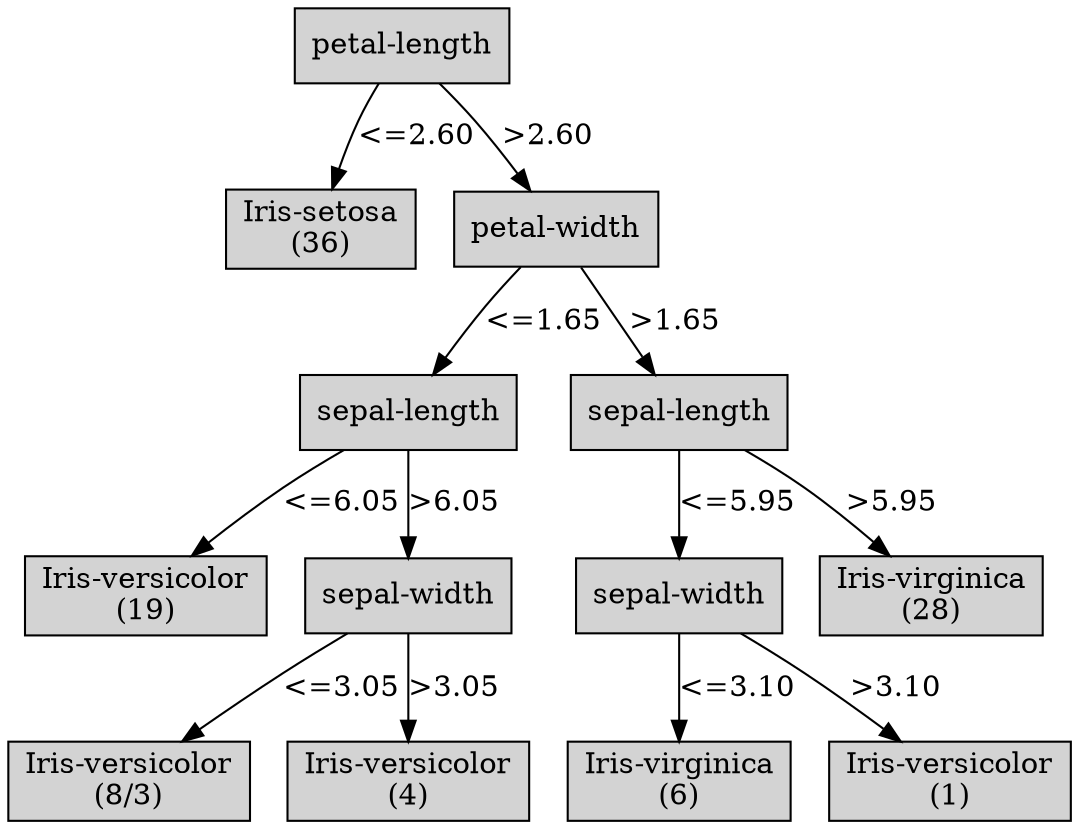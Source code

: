 digraph ID3_Tree {
"0" [shape=box, style=filled, label="petal-length
", weight=1]
"1" [shape=box, style=filled, label="Iris-setosa
(36)
", weight=2]
0 -> 1 [ label = "<=2.60"];
"2" [shape=box, style=filled, label="petal-width
", weight=2]
0 -> 2 [ label = ">2.60"];
"3" [shape=box, style=filled, label="sepal-length
", weight=3]
2 -> 3 [ label = "<=1.65"];
"4" [shape=box, style=filled, label="Iris-versicolor
(19)
", weight=4]
3 -> 4 [ label = "<=6.05"];
"5" [shape=box, style=filled, label="sepal-width
", weight=4]
3 -> 5 [ label = ">6.05"];
"6" [shape=box, style=filled, label="Iris-versicolor
(8/3)
", weight=5]
5 -> 6 [ label = "<=3.05"];
"7" [shape=box, style=filled, label="Iris-versicolor
(4)
", weight=5]
5 -> 7 [ label = ">3.05"];
"8" [shape=box, style=filled, label="sepal-length
", weight=3]
2 -> 8 [ label = ">1.65"];
"9" [shape=box, style=filled, label="sepal-width
", weight=4]
8 -> 9 [ label = "<=5.95"];
"10" [shape=box, style=filled, label="Iris-virginica
(6)
", weight=5]
9 -> 10 [ label = "<=3.10"];
"11" [shape=box, style=filled, label="Iris-versicolor
(1)
", weight=5]
9 -> 11 [ label = ">3.10"];
"12" [shape=box, style=filled, label="Iris-virginica
(28)
", weight=4]
8 -> 12 [ label = ">5.95"];
{rank=same; 0;};
{rank=same; 1;2;};
{rank=same; 3;8;};
{rank=same; 4;5;9;12;};
{rank=same; 6;7;10;11;};
}